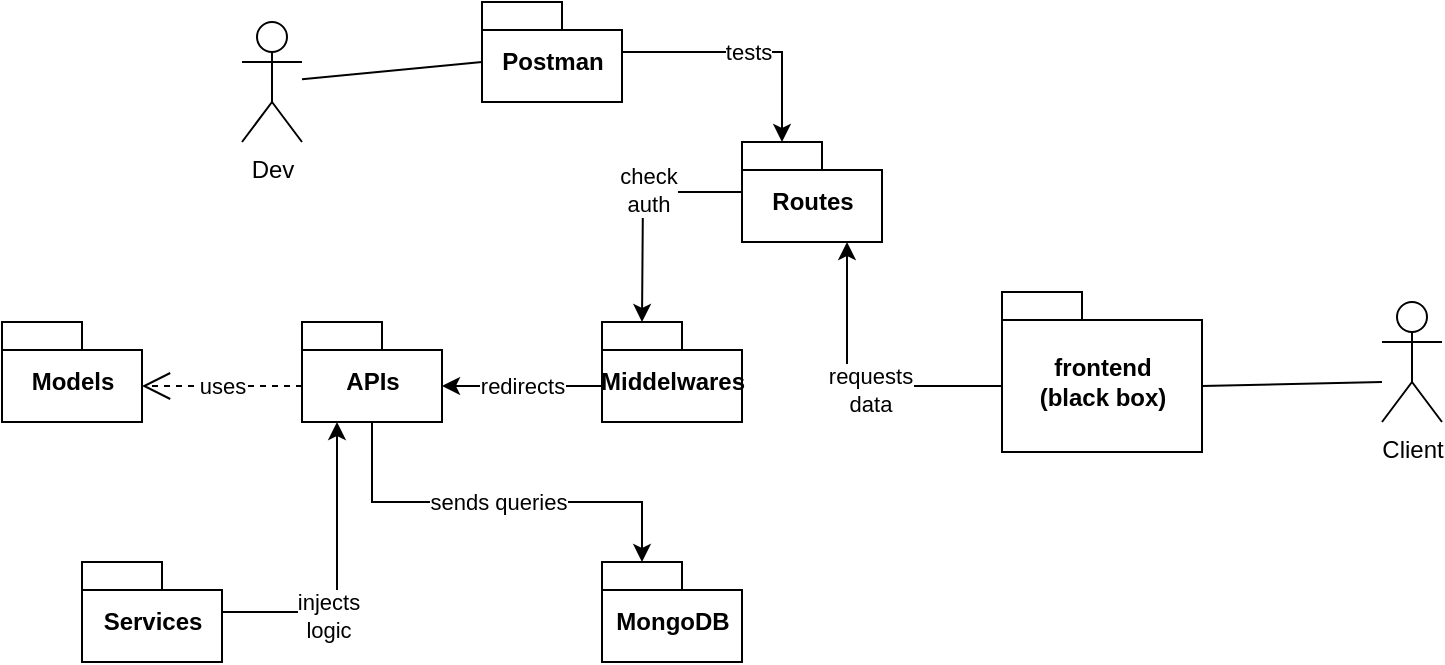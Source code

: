 <mxfile version="15.8.3" type="github">
  <diagram name="Page-1" id="5f0bae14-7c28-e335-631c-24af17079c00">
    <mxGraphModel dx="1081" dy="700" grid="1" gridSize="10" guides="1" tooltips="1" connect="1" arrows="1" fold="1" page="1" pageScale="1" pageWidth="1100" pageHeight="850" background="none" math="0" shadow="0">
      <root>
        <mxCell id="0" />
        <mxCell id="1" parent="0" />
        <mxCell id="jXM1cJq22h-sAAVVkd_1-25" value="sends queries" style="edgeStyle=orthogonalEdgeStyle;rounded=0;orthogonalLoop=1;jettySize=auto;html=1;entryX=0;entryY=0;entryDx=20;entryDy=0;entryPerimeter=0;" edge="1" parent="1" source="jXM1cJq22h-sAAVVkd_1-8" target="jXM1cJq22h-sAAVVkd_1-13">
          <mxGeometry relative="1" as="geometry">
            <mxPoint x="520" y="300" as="targetPoint" />
            <Array as="points">
              <mxPoint x="495" y="280" />
              <mxPoint x="630" y="280" />
            </Array>
          </mxGeometry>
        </mxCell>
        <mxCell id="jXM1cJq22h-sAAVVkd_1-8" value="APIs" style="shape=folder;fontStyle=1;spacingTop=10;tabWidth=40;tabHeight=14;tabPosition=left;html=1;" vertex="1" parent="1">
          <mxGeometry x="460" y="190" width="70" height="50" as="geometry" />
        </mxCell>
        <mxCell id="jXM1cJq22h-sAAVVkd_1-22" style="edgeStyle=orthogonalEdgeStyle;rounded=0;orthogonalLoop=1;jettySize=auto;html=1;" edge="1" parent="1" source="jXM1cJq22h-sAAVVkd_1-9">
          <mxGeometry relative="1" as="geometry">
            <mxPoint x="630" y="190" as="targetPoint" />
          </mxGeometry>
        </mxCell>
        <mxCell id="jXM1cJq22h-sAAVVkd_1-23" value="check&lt;br&gt;auth" style="edgeLabel;html=1;align=center;verticalAlign=middle;resizable=0;points=[];" vertex="1" connectable="0" parent="jXM1cJq22h-sAAVVkd_1-22">
          <mxGeometry x="-0.167" y="-1" relative="1" as="geometry">
            <mxPoint as="offset" />
          </mxGeometry>
        </mxCell>
        <mxCell id="jXM1cJq22h-sAAVVkd_1-9" value="Routes" style="shape=folder;fontStyle=1;spacingTop=10;tabWidth=40;tabHeight=14;tabPosition=left;html=1;" vertex="1" parent="1">
          <mxGeometry x="680" y="100" width="70" height="50" as="geometry" />
        </mxCell>
        <mxCell id="jXM1cJq22h-sAAVVkd_1-10" value="Models" style="shape=folder;fontStyle=1;spacingTop=10;tabWidth=40;tabHeight=14;tabPosition=left;html=1;" vertex="1" parent="1">
          <mxGeometry x="310" y="190" width="70" height="50" as="geometry" />
        </mxCell>
        <mxCell id="jXM1cJq22h-sAAVVkd_1-11" value="Middelwares" style="shape=folder;fontStyle=1;spacingTop=10;tabWidth=40;tabHeight=14;tabPosition=left;html=1;" vertex="1" parent="1">
          <mxGeometry x="610" y="190" width="70" height="50" as="geometry" />
        </mxCell>
        <mxCell id="jXM1cJq22h-sAAVVkd_1-28" style="edgeStyle=orthogonalEdgeStyle;rounded=0;orthogonalLoop=1;jettySize=auto;html=1;entryX=0.25;entryY=1;entryDx=0;entryDy=0;entryPerimeter=0;" edge="1" parent="1" source="jXM1cJq22h-sAAVVkd_1-12" target="jXM1cJq22h-sAAVVkd_1-8">
          <mxGeometry relative="1" as="geometry" />
        </mxCell>
        <mxCell id="jXM1cJq22h-sAAVVkd_1-29" value="injects&lt;br&gt;logic" style="edgeLabel;html=1;align=center;verticalAlign=middle;resizable=0;points=[];" vertex="1" connectable="0" parent="jXM1cJq22h-sAAVVkd_1-28">
          <mxGeometry x="-0.314" y="-2" relative="1" as="geometry">
            <mxPoint as="offset" />
          </mxGeometry>
        </mxCell>
        <mxCell id="jXM1cJq22h-sAAVVkd_1-12" value="Services" style="shape=folder;fontStyle=1;spacingTop=10;tabWidth=40;tabHeight=14;tabPosition=left;html=1;" vertex="1" parent="1">
          <mxGeometry x="350" y="310" width="70" height="50" as="geometry" />
        </mxCell>
        <mxCell id="jXM1cJq22h-sAAVVkd_1-13" value="MongoDB" style="shape=folder;fontStyle=1;spacingTop=10;tabWidth=40;tabHeight=14;tabPosition=left;html=1;" vertex="1" parent="1">
          <mxGeometry x="610" y="310" width="70" height="50" as="geometry" />
        </mxCell>
        <mxCell id="jXM1cJq22h-sAAVVkd_1-16" style="edgeStyle=orthogonalEdgeStyle;rounded=0;orthogonalLoop=1;jettySize=auto;html=1;exitX=0;exitY=0;exitDx=0;exitDy=47;exitPerimeter=0;entryX=0.75;entryY=1;entryDx=0;entryDy=0;entryPerimeter=0;" edge="1" parent="1" source="jXM1cJq22h-sAAVVkd_1-14" target="jXM1cJq22h-sAAVVkd_1-9">
          <mxGeometry relative="1" as="geometry" />
        </mxCell>
        <mxCell id="jXM1cJq22h-sAAVVkd_1-17" value="requests&lt;br&gt;data" style="edgeLabel;html=1;align=center;verticalAlign=middle;resizable=0;points=[];" vertex="1" connectable="0" parent="jXM1cJq22h-sAAVVkd_1-16">
          <mxGeometry x="-0.119" y="2" relative="1" as="geometry">
            <mxPoint as="offset" />
          </mxGeometry>
        </mxCell>
        <mxCell id="jXM1cJq22h-sAAVVkd_1-14" value="frontend&lt;br&gt;(black box)" style="shape=folder;fontStyle=1;spacingTop=10;tabWidth=40;tabHeight=14;tabPosition=left;html=1;" vertex="1" parent="1">
          <mxGeometry x="810" y="175" width="100" height="80" as="geometry" />
        </mxCell>
        <mxCell id="jXM1cJq22h-sAAVVkd_1-19" value="tests" style="edgeStyle=orthogonalEdgeStyle;rounded=0;orthogonalLoop=1;jettySize=auto;html=1;entryX=0;entryY=0;entryDx=20;entryDy=0;entryPerimeter=0;" edge="1" parent="1" source="jXM1cJq22h-sAAVVkd_1-18" target="jXM1cJq22h-sAAVVkd_1-9">
          <mxGeometry relative="1" as="geometry" />
        </mxCell>
        <mxCell id="jXM1cJq22h-sAAVVkd_1-18" value="Postman" style="shape=folder;fontStyle=1;spacingTop=10;tabWidth=40;tabHeight=14;tabPosition=left;html=1;" vertex="1" parent="1">
          <mxGeometry x="550" y="30" width="70" height="50" as="geometry" />
        </mxCell>
        <mxCell id="jXM1cJq22h-sAAVVkd_1-21" value="uses" style="endArrow=open;endSize=12;dashed=1;html=1;rounded=0;entryX=0;entryY=0;entryDx=70;entryDy=32;entryPerimeter=0;" edge="1" parent="1" target="jXM1cJq22h-sAAVVkd_1-10">
          <mxGeometry width="160" relative="1" as="geometry">
            <mxPoint x="460" y="222" as="sourcePoint" />
            <mxPoint x="720" y="220" as="targetPoint" />
          </mxGeometry>
        </mxCell>
        <mxCell id="jXM1cJq22h-sAAVVkd_1-24" value="redirects" style="endArrow=classic;html=1;rounded=0;exitX=0;exitY=0;exitDx=0;exitDy=32;exitPerimeter=0;entryX=0;entryY=0;entryDx=70;entryDy=32;entryPerimeter=0;" edge="1" parent="1" source="jXM1cJq22h-sAAVVkd_1-11" target="jXM1cJq22h-sAAVVkd_1-8">
          <mxGeometry width="50" height="50" relative="1" as="geometry">
            <mxPoint x="550" y="370" as="sourcePoint" />
            <mxPoint x="600" y="320" as="targetPoint" />
          </mxGeometry>
        </mxCell>
        <mxCell id="jXM1cJq22h-sAAVVkd_1-30" value="Client" style="shape=umlActor;verticalLabelPosition=bottom;verticalAlign=top;html=1;" vertex="1" parent="1">
          <mxGeometry x="1000" y="180" width="30" height="60" as="geometry" />
        </mxCell>
        <mxCell id="jXM1cJq22h-sAAVVkd_1-34" value="" style="endArrow=none;html=1;rounded=0;exitX=0;exitY=0;exitDx=100;exitDy=47;exitPerimeter=0;" edge="1" parent="1" source="jXM1cJq22h-sAAVVkd_1-14">
          <mxGeometry width="50" height="50" relative="1" as="geometry">
            <mxPoint x="950" y="270" as="sourcePoint" />
            <mxPoint x="1000" y="220" as="targetPoint" />
            <Array as="points" />
          </mxGeometry>
        </mxCell>
        <mxCell id="jXM1cJq22h-sAAVVkd_1-35" value="Dev" style="shape=umlActor;verticalLabelPosition=bottom;verticalAlign=top;html=1;" vertex="1" parent="1">
          <mxGeometry x="430" y="40" width="30" height="60" as="geometry" />
        </mxCell>
        <mxCell id="jXM1cJq22h-sAAVVkd_1-38" value="" style="endArrow=none;html=1;rounded=0;" edge="1" parent="1" source="jXM1cJq22h-sAAVVkd_1-35">
          <mxGeometry width="50" height="50" relative="1" as="geometry">
            <mxPoint x="460" y="62.0" as="sourcePoint" />
            <mxPoint x="550" y="60" as="targetPoint" />
            <Array as="points" />
          </mxGeometry>
        </mxCell>
      </root>
    </mxGraphModel>
  </diagram>
</mxfile>
